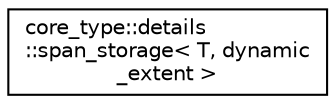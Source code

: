 digraph "Graphical Class Hierarchy"
{
 // LATEX_PDF_SIZE
  edge [fontname="Helvetica",fontsize="10",labelfontname="Helvetica",labelfontsize="10"];
  node [fontname="Helvetica",fontsize="10",shape=record];
  rankdir="LR";
  Node0 [label="core_type::details\l::span_storage\< T, dynamic\l_extent \>",height=0.2,width=0.4,color="black", fillcolor="white", style="filled",URL="$structcore__type_1_1details_1_1span__storage_3_01T_00_01dynamic__extent_01_4.html",tooltip="Storage class needed for span."];
}

